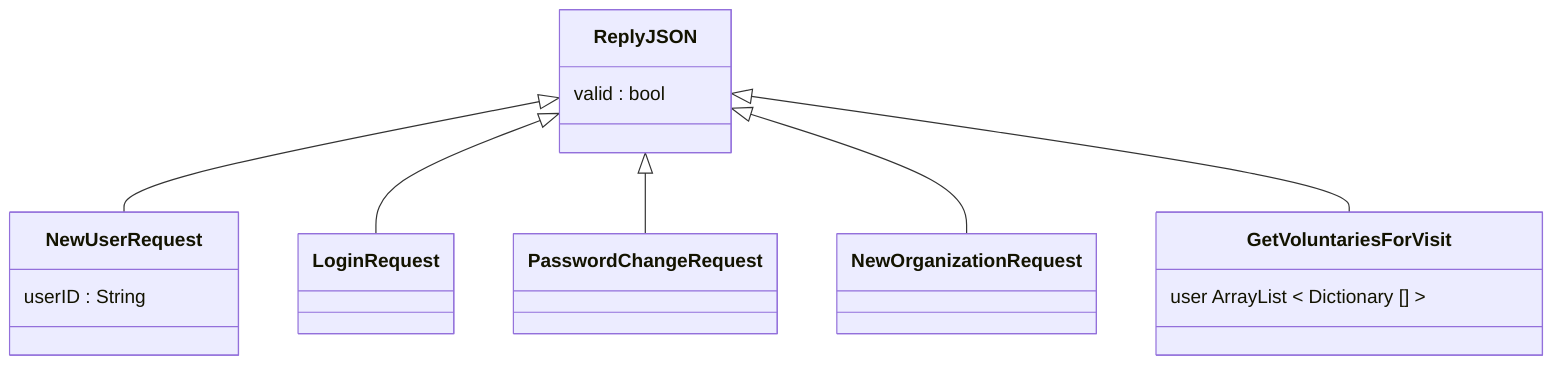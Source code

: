 classDiagram
    ReplyJSON <|-- NewUserRequest
    ReplyJSON <|-- LoginRequest
    ReplyJSON <|-- PasswordChangeRequest
    ReplyJSON <|-- NewOrganizationRequest
    ReplyJSON <|-- GetVoluntariesForVisit

    class ReplyJSON {
        valid : bool
    }

    class NewUserRequest {
        userID : String
    }
    class LoginRequest {

    }
    class PasswordChangeRequest {

    }
    class NewOrganizationRequest {

    }
    class GetVoluntariesForVisit {
        user ArrayList < Dictionary [] >
    }
